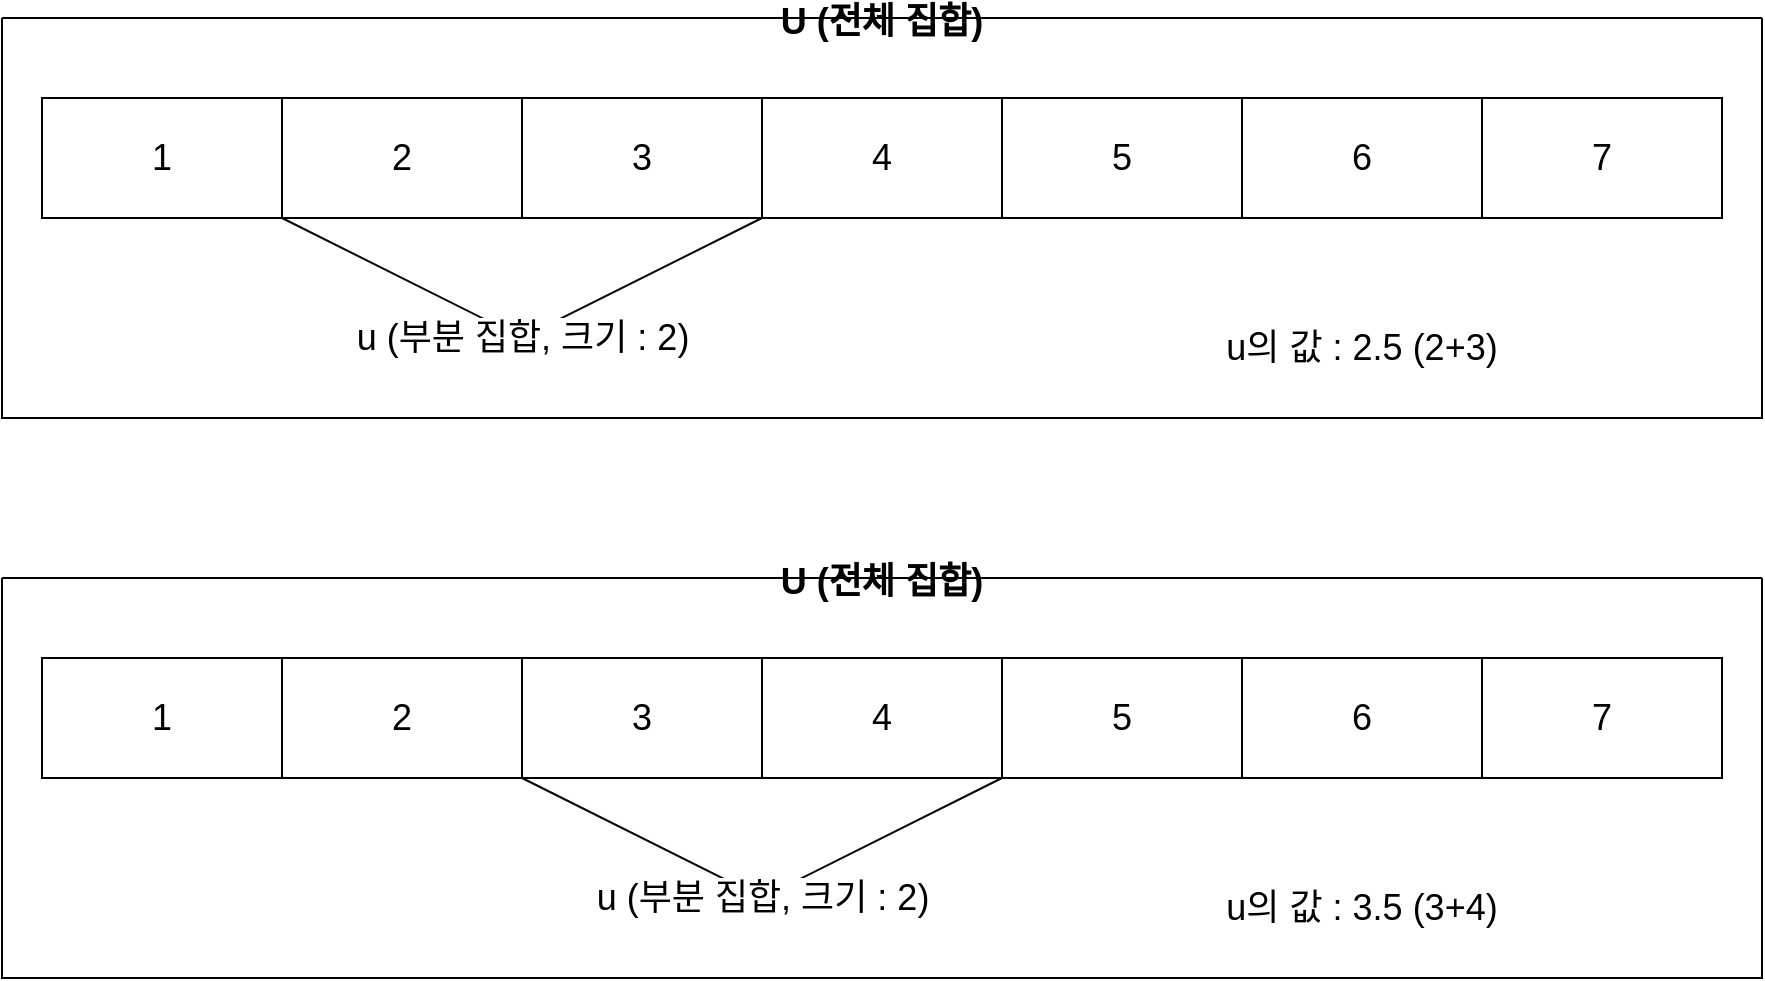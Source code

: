 <mxfile version="20.5.3" type="device" pages="2"><diagram id="oVd0CO4hSFHB7uLUgUZu" name="페이지-1"><mxGraphModel dx="1523" dy="845" grid="1" gridSize="10" guides="1" tooltips="1" connect="1" arrows="1" fold="1" page="1" pageScale="1" pageWidth="827" pageHeight="1169" math="0" shadow="0"><root><mxCell id="0"/><mxCell id="1" parent="0"/><mxCell id="QhLLcFl2TCb-lRmbePP6-1" value="1" style="rounded=0;whiteSpace=wrap;html=1;fontSize=18;" parent="1" vertex="1"><mxGeometry x="350" y="400" width="120" height="60" as="geometry"/></mxCell><mxCell id="QhLLcFl2TCb-lRmbePP6-2" value="2" style="rounded=0;whiteSpace=wrap;html=1;fontSize=18;" parent="1" vertex="1"><mxGeometry x="470" y="400" width="120" height="60" as="geometry"/></mxCell><mxCell id="QhLLcFl2TCb-lRmbePP6-3" value="3" style="rounded=0;whiteSpace=wrap;html=1;fontSize=18;" parent="1" vertex="1"><mxGeometry x="590" y="400" width="120" height="60" as="geometry"/></mxCell><mxCell id="QhLLcFl2TCb-lRmbePP6-4" value="4" style="rounded=0;whiteSpace=wrap;html=1;fontSize=18;" parent="1" vertex="1"><mxGeometry x="710" y="400" width="120" height="60" as="geometry"/></mxCell><mxCell id="QhLLcFl2TCb-lRmbePP6-5" value="5" style="rounded=0;whiteSpace=wrap;html=1;fontSize=18;" parent="1" vertex="1"><mxGeometry x="830" y="400" width="120" height="60" as="geometry"/></mxCell><mxCell id="QhLLcFl2TCb-lRmbePP6-6" value="6" style="rounded=0;whiteSpace=wrap;html=1;fontSize=18;" parent="1" vertex="1"><mxGeometry x="950" y="400" width="120" height="60" as="geometry"/></mxCell><mxCell id="QhLLcFl2TCb-lRmbePP6-7" value="7" style="rounded=0;whiteSpace=wrap;html=1;fontSize=18;" parent="1" vertex="1"><mxGeometry x="1070" y="400" width="120" height="60" as="geometry"/></mxCell><mxCell id="QhLLcFl2TCb-lRmbePP6-9" value="u (부분 집합, 크기 : 2)" style="endArrow=none;html=1;rounded=0;fontSize=18;exitX=0;exitY=1;exitDx=0;exitDy=0;entryX=1;entryY=1;entryDx=0;entryDy=0;" parent="1" source="QhLLcFl2TCb-lRmbePP6-2" target="QhLLcFl2TCb-lRmbePP6-3" edge="1"><mxGeometry width="50" height="50" relative="1" as="geometry"><mxPoint x="690" y="460" as="sourcePoint"/><mxPoint x="740" y="410" as="targetPoint"/><Array as="points"><mxPoint x="590" y="520"/></Array></mxGeometry></mxCell><mxCell id="QhLLcFl2TCb-lRmbePP6-11" value="U (전체 집합)" style="swimlane;startSize=0;fontSize=18;" parent="1" vertex="1"><mxGeometry x="330" y="360" width="880" height="200" as="geometry"/></mxCell><mxCell id="QhLLcFl2TCb-lRmbePP6-12" value="u의 값 : 2.5 (2+3)" style="text;html=1;strokeColor=none;fillColor=none;align=center;verticalAlign=middle;whiteSpace=wrap;rounded=0;fontSize=18;" parent="QhLLcFl2TCb-lRmbePP6-11" vertex="1"><mxGeometry x="600" y="150" width="160" height="30" as="geometry"/></mxCell><mxCell id="zAM4m5l1m5gySsc6ngL6-1" value="1" style="rounded=0;whiteSpace=wrap;html=1;fontSize=18;" vertex="1" parent="1"><mxGeometry x="350" y="680" width="120" height="60" as="geometry"/></mxCell><mxCell id="zAM4m5l1m5gySsc6ngL6-2" value="2" style="rounded=0;whiteSpace=wrap;html=1;fontSize=18;" vertex="1" parent="1"><mxGeometry x="470" y="680" width="120" height="60" as="geometry"/></mxCell><mxCell id="zAM4m5l1m5gySsc6ngL6-3" value="3" style="rounded=0;whiteSpace=wrap;html=1;fontSize=18;" vertex="1" parent="1"><mxGeometry x="590" y="680" width="120" height="60" as="geometry"/></mxCell><mxCell id="zAM4m5l1m5gySsc6ngL6-4" value="4" style="rounded=0;whiteSpace=wrap;html=1;fontSize=18;" vertex="1" parent="1"><mxGeometry x="710" y="680" width="120" height="60" as="geometry"/></mxCell><mxCell id="zAM4m5l1m5gySsc6ngL6-5" value="5" style="rounded=0;whiteSpace=wrap;html=1;fontSize=18;" vertex="1" parent="1"><mxGeometry x="830" y="680" width="120" height="60" as="geometry"/></mxCell><mxCell id="zAM4m5l1m5gySsc6ngL6-6" value="6" style="rounded=0;whiteSpace=wrap;html=1;fontSize=18;" vertex="1" parent="1"><mxGeometry x="950" y="680" width="120" height="60" as="geometry"/></mxCell><mxCell id="zAM4m5l1m5gySsc6ngL6-7" value="7" style="rounded=0;whiteSpace=wrap;html=1;fontSize=18;" vertex="1" parent="1"><mxGeometry x="1070" y="680" width="120" height="60" as="geometry"/></mxCell><mxCell id="zAM4m5l1m5gySsc6ngL6-8" value="u (부분 집합, 크기 : 2)" style="endArrow=none;html=1;rounded=0;fontSize=18;exitX=0;exitY=1;exitDx=0;exitDy=0;entryX=0;entryY=1;entryDx=0;entryDy=0;" edge="1" source="zAM4m5l1m5gySsc6ngL6-3" target="zAM4m5l1m5gySsc6ngL6-5" parent="1"><mxGeometry width="50" height="50" relative="1" as="geometry"><mxPoint x="690" y="740" as="sourcePoint"/><mxPoint x="740" y="690" as="targetPoint"/><Array as="points"><mxPoint x="710" y="800"/></Array></mxGeometry></mxCell><mxCell id="zAM4m5l1m5gySsc6ngL6-9" value="U (전체 집합)" style="swimlane;startSize=0;fontSize=18;" vertex="1" parent="1"><mxGeometry x="330" y="640" width="880" height="200" as="geometry"/></mxCell><mxCell id="zAM4m5l1m5gySsc6ngL6-10" value="u의 값 : 3.5 (3+4)" style="text;html=1;strokeColor=none;fillColor=none;align=center;verticalAlign=middle;whiteSpace=wrap;rounded=0;fontSize=18;" vertex="1" parent="zAM4m5l1m5gySsc6ngL6-9"><mxGeometry x="600" y="150" width="160" height="30" as="geometry"/></mxCell></root></mxGraphModel></diagram><diagram id="yEMMvTvCousjFoF45M7P" name="페이지-2"><mxGraphModel dx="1523" dy="845" grid="1" gridSize="10" guides="1" tooltips="1" connect="1" arrows="1" fold="1" page="1" pageScale="1" pageWidth="827" pageHeight="1169" math="0" shadow="0"><root><mxCell id="0"/><mxCell id="1" parent="0"/></root></mxGraphModel></diagram></mxfile>